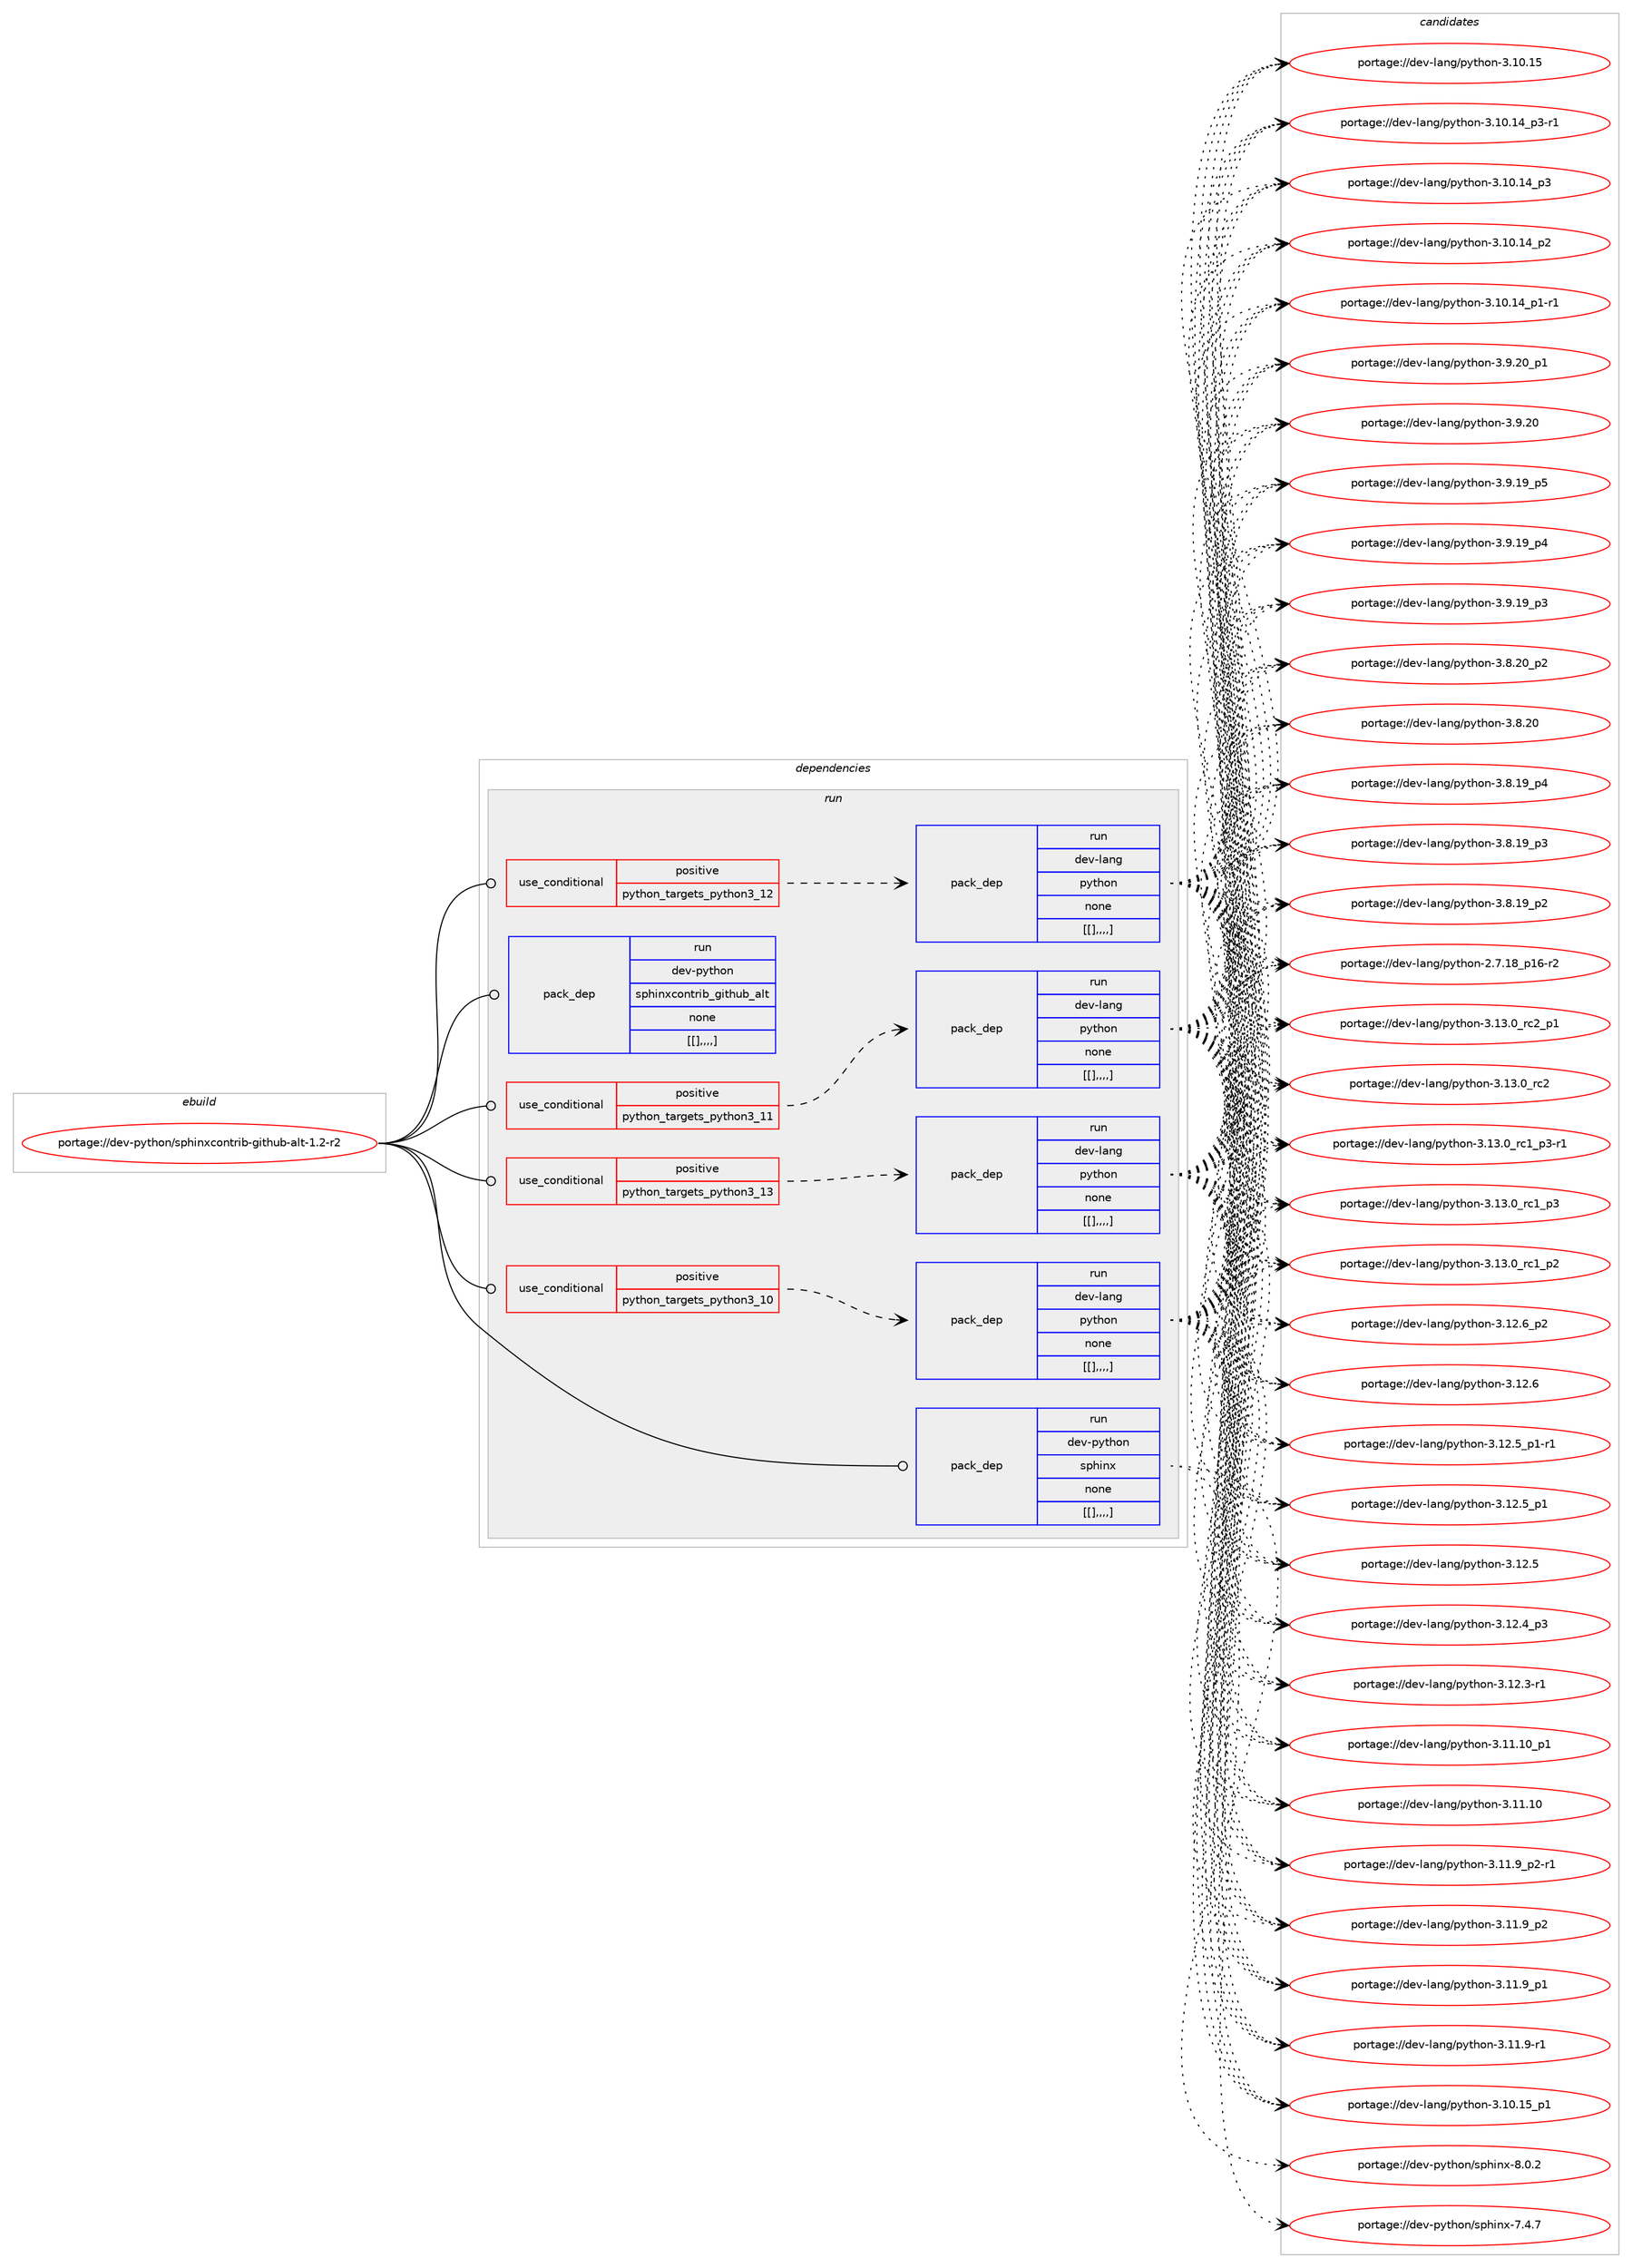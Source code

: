 digraph prolog {

# *************
# Graph options
# *************

newrank=true;
concentrate=true;
compound=true;
graph [rankdir=LR,fontname=Helvetica,fontsize=10,ranksep=1.5];#, ranksep=2.5, nodesep=0.2];
edge  [arrowhead=vee];
node  [fontname=Helvetica,fontsize=10];

# **********
# The ebuild
# **********

subgraph cluster_leftcol {
color=gray;
label=<<i>ebuild</i>>;
id [label="portage://dev-python/sphinxcontrib-github-alt-1.2-r2", color=red, width=4, href="../dev-python/sphinxcontrib-github-alt-1.2-r2.svg"];
}

# ****************
# The dependencies
# ****************

subgraph cluster_midcol {
color=gray;
label=<<i>dependencies</i>>;
subgraph cluster_compile {
fillcolor="#eeeeee";
style=filled;
label=<<i>compile</i>>;
}
subgraph cluster_compileandrun {
fillcolor="#eeeeee";
style=filled;
label=<<i>compile and run</i>>;
}
subgraph cluster_run {
fillcolor="#eeeeee";
style=filled;
label=<<i>run</i>>;
subgraph cond41603 {
dependency167384 [label=<<TABLE BORDER="0" CELLBORDER="1" CELLSPACING="0" CELLPADDING="4"><TR><TD ROWSPAN="3" CELLPADDING="10">use_conditional</TD></TR><TR><TD>positive</TD></TR><TR><TD>python_targets_python3_10</TD></TR></TABLE>>, shape=none, color=red];
subgraph pack124523 {
dependency167385 [label=<<TABLE BORDER="0" CELLBORDER="1" CELLSPACING="0" CELLPADDING="4" WIDTH="220"><TR><TD ROWSPAN="6" CELLPADDING="30">pack_dep</TD></TR><TR><TD WIDTH="110">run</TD></TR><TR><TD>dev-lang</TD></TR><TR><TD>python</TD></TR><TR><TD>none</TD></TR><TR><TD>[[],,,,]</TD></TR></TABLE>>, shape=none, color=blue];
}
dependency167384:e -> dependency167385:w [weight=20,style="dashed",arrowhead="vee"];
}
id:e -> dependency167384:w [weight=20,style="solid",arrowhead="odot"];
subgraph cond41604 {
dependency167386 [label=<<TABLE BORDER="0" CELLBORDER="1" CELLSPACING="0" CELLPADDING="4"><TR><TD ROWSPAN="3" CELLPADDING="10">use_conditional</TD></TR><TR><TD>positive</TD></TR><TR><TD>python_targets_python3_11</TD></TR></TABLE>>, shape=none, color=red];
subgraph pack124524 {
dependency167387 [label=<<TABLE BORDER="0" CELLBORDER="1" CELLSPACING="0" CELLPADDING="4" WIDTH="220"><TR><TD ROWSPAN="6" CELLPADDING="30">pack_dep</TD></TR><TR><TD WIDTH="110">run</TD></TR><TR><TD>dev-lang</TD></TR><TR><TD>python</TD></TR><TR><TD>none</TD></TR><TR><TD>[[],,,,]</TD></TR></TABLE>>, shape=none, color=blue];
}
dependency167386:e -> dependency167387:w [weight=20,style="dashed",arrowhead="vee"];
}
id:e -> dependency167386:w [weight=20,style="solid",arrowhead="odot"];
subgraph cond41605 {
dependency167388 [label=<<TABLE BORDER="0" CELLBORDER="1" CELLSPACING="0" CELLPADDING="4"><TR><TD ROWSPAN="3" CELLPADDING="10">use_conditional</TD></TR><TR><TD>positive</TD></TR><TR><TD>python_targets_python3_12</TD></TR></TABLE>>, shape=none, color=red];
subgraph pack124525 {
dependency167389 [label=<<TABLE BORDER="0" CELLBORDER="1" CELLSPACING="0" CELLPADDING="4" WIDTH="220"><TR><TD ROWSPAN="6" CELLPADDING="30">pack_dep</TD></TR><TR><TD WIDTH="110">run</TD></TR><TR><TD>dev-lang</TD></TR><TR><TD>python</TD></TR><TR><TD>none</TD></TR><TR><TD>[[],,,,]</TD></TR></TABLE>>, shape=none, color=blue];
}
dependency167388:e -> dependency167389:w [weight=20,style="dashed",arrowhead="vee"];
}
id:e -> dependency167388:w [weight=20,style="solid",arrowhead="odot"];
subgraph cond41606 {
dependency167390 [label=<<TABLE BORDER="0" CELLBORDER="1" CELLSPACING="0" CELLPADDING="4"><TR><TD ROWSPAN="3" CELLPADDING="10">use_conditional</TD></TR><TR><TD>positive</TD></TR><TR><TD>python_targets_python3_13</TD></TR></TABLE>>, shape=none, color=red];
subgraph pack124526 {
dependency167391 [label=<<TABLE BORDER="0" CELLBORDER="1" CELLSPACING="0" CELLPADDING="4" WIDTH="220"><TR><TD ROWSPAN="6" CELLPADDING="30">pack_dep</TD></TR><TR><TD WIDTH="110">run</TD></TR><TR><TD>dev-lang</TD></TR><TR><TD>python</TD></TR><TR><TD>none</TD></TR><TR><TD>[[],,,,]</TD></TR></TABLE>>, shape=none, color=blue];
}
dependency167390:e -> dependency167391:w [weight=20,style="dashed",arrowhead="vee"];
}
id:e -> dependency167390:w [weight=20,style="solid",arrowhead="odot"];
subgraph pack124527 {
dependency167392 [label=<<TABLE BORDER="0" CELLBORDER="1" CELLSPACING="0" CELLPADDING="4" WIDTH="220"><TR><TD ROWSPAN="6" CELLPADDING="30">pack_dep</TD></TR><TR><TD WIDTH="110">run</TD></TR><TR><TD>dev-python</TD></TR><TR><TD>sphinx</TD></TR><TR><TD>none</TD></TR><TR><TD>[[],,,,]</TD></TR></TABLE>>, shape=none, color=blue];
}
id:e -> dependency167392:w [weight=20,style="solid",arrowhead="odot"];
subgraph pack124528 {
dependency167393 [label=<<TABLE BORDER="0" CELLBORDER="1" CELLSPACING="0" CELLPADDING="4" WIDTH="220"><TR><TD ROWSPAN="6" CELLPADDING="30">pack_dep</TD></TR><TR><TD WIDTH="110">run</TD></TR><TR><TD>dev-python</TD></TR><TR><TD>sphinxcontrib_github_alt</TD></TR><TR><TD>none</TD></TR><TR><TD>[[],,,,]</TD></TR></TABLE>>, shape=none, color=blue];
}
id:e -> dependency167393:w [weight=20,style="solid",arrowhead="odot"];
}
}

# **************
# The candidates
# **************

subgraph cluster_choices {
rank=same;
color=gray;
label=<<i>candidates</i>>;

subgraph choice124523 {
color=black;
nodesep=1;
choice100101118451089711010347112121116104111110455146495146489511499509511249 [label="portage://dev-lang/python-3.13.0_rc2_p1", color=red, width=4,href="../dev-lang/python-3.13.0_rc2_p1.svg"];
choice10010111845108971101034711212111610411111045514649514648951149950 [label="portage://dev-lang/python-3.13.0_rc2", color=red, width=4,href="../dev-lang/python-3.13.0_rc2.svg"];
choice1001011184510897110103471121211161041111104551464951464895114994995112514511449 [label="portage://dev-lang/python-3.13.0_rc1_p3-r1", color=red, width=4,href="../dev-lang/python-3.13.0_rc1_p3-r1.svg"];
choice100101118451089711010347112121116104111110455146495146489511499499511251 [label="portage://dev-lang/python-3.13.0_rc1_p3", color=red, width=4,href="../dev-lang/python-3.13.0_rc1_p3.svg"];
choice100101118451089711010347112121116104111110455146495146489511499499511250 [label="portage://dev-lang/python-3.13.0_rc1_p2", color=red, width=4,href="../dev-lang/python-3.13.0_rc1_p2.svg"];
choice100101118451089711010347112121116104111110455146495046549511250 [label="portage://dev-lang/python-3.12.6_p2", color=red, width=4,href="../dev-lang/python-3.12.6_p2.svg"];
choice10010111845108971101034711212111610411111045514649504654 [label="portage://dev-lang/python-3.12.6", color=red, width=4,href="../dev-lang/python-3.12.6.svg"];
choice1001011184510897110103471121211161041111104551464950465395112494511449 [label="portage://dev-lang/python-3.12.5_p1-r1", color=red, width=4,href="../dev-lang/python-3.12.5_p1-r1.svg"];
choice100101118451089711010347112121116104111110455146495046539511249 [label="portage://dev-lang/python-3.12.5_p1", color=red, width=4,href="../dev-lang/python-3.12.5_p1.svg"];
choice10010111845108971101034711212111610411111045514649504653 [label="portage://dev-lang/python-3.12.5", color=red, width=4,href="../dev-lang/python-3.12.5.svg"];
choice100101118451089711010347112121116104111110455146495046529511251 [label="portage://dev-lang/python-3.12.4_p3", color=red, width=4,href="../dev-lang/python-3.12.4_p3.svg"];
choice100101118451089711010347112121116104111110455146495046514511449 [label="portage://dev-lang/python-3.12.3-r1", color=red, width=4,href="../dev-lang/python-3.12.3-r1.svg"];
choice10010111845108971101034711212111610411111045514649494649489511249 [label="portage://dev-lang/python-3.11.10_p1", color=red, width=4,href="../dev-lang/python-3.11.10_p1.svg"];
choice1001011184510897110103471121211161041111104551464949464948 [label="portage://dev-lang/python-3.11.10", color=red, width=4,href="../dev-lang/python-3.11.10.svg"];
choice1001011184510897110103471121211161041111104551464949465795112504511449 [label="portage://dev-lang/python-3.11.9_p2-r1", color=red, width=4,href="../dev-lang/python-3.11.9_p2-r1.svg"];
choice100101118451089711010347112121116104111110455146494946579511250 [label="portage://dev-lang/python-3.11.9_p2", color=red, width=4,href="../dev-lang/python-3.11.9_p2.svg"];
choice100101118451089711010347112121116104111110455146494946579511249 [label="portage://dev-lang/python-3.11.9_p1", color=red, width=4,href="../dev-lang/python-3.11.9_p1.svg"];
choice100101118451089711010347112121116104111110455146494946574511449 [label="portage://dev-lang/python-3.11.9-r1", color=red, width=4,href="../dev-lang/python-3.11.9-r1.svg"];
choice10010111845108971101034711212111610411111045514649484649539511249 [label="portage://dev-lang/python-3.10.15_p1", color=red, width=4,href="../dev-lang/python-3.10.15_p1.svg"];
choice1001011184510897110103471121211161041111104551464948464953 [label="portage://dev-lang/python-3.10.15", color=red, width=4,href="../dev-lang/python-3.10.15.svg"];
choice100101118451089711010347112121116104111110455146494846495295112514511449 [label="portage://dev-lang/python-3.10.14_p3-r1", color=red, width=4,href="../dev-lang/python-3.10.14_p3-r1.svg"];
choice10010111845108971101034711212111610411111045514649484649529511251 [label="portage://dev-lang/python-3.10.14_p3", color=red, width=4,href="../dev-lang/python-3.10.14_p3.svg"];
choice10010111845108971101034711212111610411111045514649484649529511250 [label="portage://dev-lang/python-3.10.14_p2", color=red, width=4,href="../dev-lang/python-3.10.14_p2.svg"];
choice100101118451089711010347112121116104111110455146494846495295112494511449 [label="portage://dev-lang/python-3.10.14_p1-r1", color=red, width=4,href="../dev-lang/python-3.10.14_p1-r1.svg"];
choice100101118451089711010347112121116104111110455146574650489511249 [label="portage://dev-lang/python-3.9.20_p1", color=red, width=4,href="../dev-lang/python-3.9.20_p1.svg"];
choice10010111845108971101034711212111610411111045514657465048 [label="portage://dev-lang/python-3.9.20", color=red, width=4,href="../dev-lang/python-3.9.20.svg"];
choice100101118451089711010347112121116104111110455146574649579511253 [label="portage://dev-lang/python-3.9.19_p5", color=red, width=4,href="../dev-lang/python-3.9.19_p5.svg"];
choice100101118451089711010347112121116104111110455146574649579511252 [label="portage://dev-lang/python-3.9.19_p4", color=red, width=4,href="../dev-lang/python-3.9.19_p4.svg"];
choice100101118451089711010347112121116104111110455146574649579511251 [label="portage://dev-lang/python-3.9.19_p3", color=red, width=4,href="../dev-lang/python-3.9.19_p3.svg"];
choice100101118451089711010347112121116104111110455146564650489511250 [label="portage://dev-lang/python-3.8.20_p2", color=red, width=4,href="../dev-lang/python-3.8.20_p2.svg"];
choice10010111845108971101034711212111610411111045514656465048 [label="portage://dev-lang/python-3.8.20", color=red, width=4,href="../dev-lang/python-3.8.20.svg"];
choice100101118451089711010347112121116104111110455146564649579511252 [label="portage://dev-lang/python-3.8.19_p4", color=red, width=4,href="../dev-lang/python-3.8.19_p4.svg"];
choice100101118451089711010347112121116104111110455146564649579511251 [label="portage://dev-lang/python-3.8.19_p3", color=red, width=4,href="../dev-lang/python-3.8.19_p3.svg"];
choice100101118451089711010347112121116104111110455146564649579511250 [label="portage://dev-lang/python-3.8.19_p2", color=red, width=4,href="../dev-lang/python-3.8.19_p2.svg"];
choice100101118451089711010347112121116104111110455046554649569511249544511450 [label="portage://dev-lang/python-2.7.18_p16-r2", color=red, width=4,href="../dev-lang/python-2.7.18_p16-r2.svg"];
dependency167385:e -> choice100101118451089711010347112121116104111110455146495146489511499509511249:w [style=dotted,weight="100"];
dependency167385:e -> choice10010111845108971101034711212111610411111045514649514648951149950:w [style=dotted,weight="100"];
dependency167385:e -> choice1001011184510897110103471121211161041111104551464951464895114994995112514511449:w [style=dotted,weight="100"];
dependency167385:e -> choice100101118451089711010347112121116104111110455146495146489511499499511251:w [style=dotted,weight="100"];
dependency167385:e -> choice100101118451089711010347112121116104111110455146495146489511499499511250:w [style=dotted,weight="100"];
dependency167385:e -> choice100101118451089711010347112121116104111110455146495046549511250:w [style=dotted,weight="100"];
dependency167385:e -> choice10010111845108971101034711212111610411111045514649504654:w [style=dotted,weight="100"];
dependency167385:e -> choice1001011184510897110103471121211161041111104551464950465395112494511449:w [style=dotted,weight="100"];
dependency167385:e -> choice100101118451089711010347112121116104111110455146495046539511249:w [style=dotted,weight="100"];
dependency167385:e -> choice10010111845108971101034711212111610411111045514649504653:w [style=dotted,weight="100"];
dependency167385:e -> choice100101118451089711010347112121116104111110455146495046529511251:w [style=dotted,weight="100"];
dependency167385:e -> choice100101118451089711010347112121116104111110455146495046514511449:w [style=dotted,weight="100"];
dependency167385:e -> choice10010111845108971101034711212111610411111045514649494649489511249:w [style=dotted,weight="100"];
dependency167385:e -> choice1001011184510897110103471121211161041111104551464949464948:w [style=dotted,weight="100"];
dependency167385:e -> choice1001011184510897110103471121211161041111104551464949465795112504511449:w [style=dotted,weight="100"];
dependency167385:e -> choice100101118451089711010347112121116104111110455146494946579511250:w [style=dotted,weight="100"];
dependency167385:e -> choice100101118451089711010347112121116104111110455146494946579511249:w [style=dotted,weight="100"];
dependency167385:e -> choice100101118451089711010347112121116104111110455146494946574511449:w [style=dotted,weight="100"];
dependency167385:e -> choice10010111845108971101034711212111610411111045514649484649539511249:w [style=dotted,weight="100"];
dependency167385:e -> choice1001011184510897110103471121211161041111104551464948464953:w [style=dotted,weight="100"];
dependency167385:e -> choice100101118451089711010347112121116104111110455146494846495295112514511449:w [style=dotted,weight="100"];
dependency167385:e -> choice10010111845108971101034711212111610411111045514649484649529511251:w [style=dotted,weight="100"];
dependency167385:e -> choice10010111845108971101034711212111610411111045514649484649529511250:w [style=dotted,weight="100"];
dependency167385:e -> choice100101118451089711010347112121116104111110455146494846495295112494511449:w [style=dotted,weight="100"];
dependency167385:e -> choice100101118451089711010347112121116104111110455146574650489511249:w [style=dotted,weight="100"];
dependency167385:e -> choice10010111845108971101034711212111610411111045514657465048:w [style=dotted,weight="100"];
dependency167385:e -> choice100101118451089711010347112121116104111110455146574649579511253:w [style=dotted,weight="100"];
dependency167385:e -> choice100101118451089711010347112121116104111110455146574649579511252:w [style=dotted,weight="100"];
dependency167385:e -> choice100101118451089711010347112121116104111110455146574649579511251:w [style=dotted,weight="100"];
dependency167385:e -> choice100101118451089711010347112121116104111110455146564650489511250:w [style=dotted,weight="100"];
dependency167385:e -> choice10010111845108971101034711212111610411111045514656465048:w [style=dotted,weight="100"];
dependency167385:e -> choice100101118451089711010347112121116104111110455146564649579511252:w [style=dotted,weight="100"];
dependency167385:e -> choice100101118451089711010347112121116104111110455146564649579511251:w [style=dotted,weight="100"];
dependency167385:e -> choice100101118451089711010347112121116104111110455146564649579511250:w [style=dotted,weight="100"];
dependency167385:e -> choice100101118451089711010347112121116104111110455046554649569511249544511450:w [style=dotted,weight="100"];
}
subgraph choice124524 {
color=black;
nodesep=1;
choice100101118451089711010347112121116104111110455146495146489511499509511249 [label="portage://dev-lang/python-3.13.0_rc2_p1", color=red, width=4,href="../dev-lang/python-3.13.0_rc2_p1.svg"];
choice10010111845108971101034711212111610411111045514649514648951149950 [label="portage://dev-lang/python-3.13.0_rc2", color=red, width=4,href="../dev-lang/python-3.13.0_rc2.svg"];
choice1001011184510897110103471121211161041111104551464951464895114994995112514511449 [label="portage://dev-lang/python-3.13.0_rc1_p3-r1", color=red, width=4,href="../dev-lang/python-3.13.0_rc1_p3-r1.svg"];
choice100101118451089711010347112121116104111110455146495146489511499499511251 [label="portage://dev-lang/python-3.13.0_rc1_p3", color=red, width=4,href="../dev-lang/python-3.13.0_rc1_p3.svg"];
choice100101118451089711010347112121116104111110455146495146489511499499511250 [label="portage://dev-lang/python-3.13.0_rc1_p2", color=red, width=4,href="../dev-lang/python-3.13.0_rc1_p2.svg"];
choice100101118451089711010347112121116104111110455146495046549511250 [label="portage://dev-lang/python-3.12.6_p2", color=red, width=4,href="../dev-lang/python-3.12.6_p2.svg"];
choice10010111845108971101034711212111610411111045514649504654 [label="portage://dev-lang/python-3.12.6", color=red, width=4,href="../dev-lang/python-3.12.6.svg"];
choice1001011184510897110103471121211161041111104551464950465395112494511449 [label="portage://dev-lang/python-3.12.5_p1-r1", color=red, width=4,href="../dev-lang/python-3.12.5_p1-r1.svg"];
choice100101118451089711010347112121116104111110455146495046539511249 [label="portage://dev-lang/python-3.12.5_p1", color=red, width=4,href="../dev-lang/python-3.12.5_p1.svg"];
choice10010111845108971101034711212111610411111045514649504653 [label="portage://dev-lang/python-3.12.5", color=red, width=4,href="../dev-lang/python-3.12.5.svg"];
choice100101118451089711010347112121116104111110455146495046529511251 [label="portage://dev-lang/python-3.12.4_p3", color=red, width=4,href="../dev-lang/python-3.12.4_p3.svg"];
choice100101118451089711010347112121116104111110455146495046514511449 [label="portage://dev-lang/python-3.12.3-r1", color=red, width=4,href="../dev-lang/python-3.12.3-r1.svg"];
choice10010111845108971101034711212111610411111045514649494649489511249 [label="portage://dev-lang/python-3.11.10_p1", color=red, width=4,href="../dev-lang/python-3.11.10_p1.svg"];
choice1001011184510897110103471121211161041111104551464949464948 [label="portage://dev-lang/python-3.11.10", color=red, width=4,href="../dev-lang/python-3.11.10.svg"];
choice1001011184510897110103471121211161041111104551464949465795112504511449 [label="portage://dev-lang/python-3.11.9_p2-r1", color=red, width=4,href="../dev-lang/python-3.11.9_p2-r1.svg"];
choice100101118451089711010347112121116104111110455146494946579511250 [label="portage://dev-lang/python-3.11.9_p2", color=red, width=4,href="../dev-lang/python-3.11.9_p2.svg"];
choice100101118451089711010347112121116104111110455146494946579511249 [label="portage://dev-lang/python-3.11.9_p1", color=red, width=4,href="../dev-lang/python-3.11.9_p1.svg"];
choice100101118451089711010347112121116104111110455146494946574511449 [label="portage://dev-lang/python-3.11.9-r1", color=red, width=4,href="../dev-lang/python-3.11.9-r1.svg"];
choice10010111845108971101034711212111610411111045514649484649539511249 [label="portage://dev-lang/python-3.10.15_p1", color=red, width=4,href="../dev-lang/python-3.10.15_p1.svg"];
choice1001011184510897110103471121211161041111104551464948464953 [label="portage://dev-lang/python-3.10.15", color=red, width=4,href="../dev-lang/python-3.10.15.svg"];
choice100101118451089711010347112121116104111110455146494846495295112514511449 [label="portage://dev-lang/python-3.10.14_p3-r1", color=red, width=4,href="../dev-lang/python-3.10.14_p3-r1.svg"];
choice10010111845108971101034711212111610411111045514649484649529511251 [label="portage://dev-lang/python-3.10.14_p3", color=red, width=4,href="../dev-lang/python-3.10.14_p3.svg"];
choice10010111845108971101034711212111610411111045514649484649529511250 [label="portage://dev-lang/python-3.10.14_p2", color=red, width=4,href="../dev-lang/python-3.10.14_p2.svg"];
choice100101118451089711010347112121116104111110455146494846495295112494511449 [label="portage://dev-lang/python-3.10.14_p1-r1", color=red, width=4,href="../dev-lang/python-3.10.14_p1-r1.svg"];
choice100101118451089711010347112121116104111110455146574650489511249 [label="portage://dev-lang/python-3.9.20_p1", color=red, width=4,href="../dev-lang/python-3.9.20_p1.svg"];
choice10010111845108971101034711212111610411111045514657465048 [label="portage://dev-lang/python-3.9.20", color=red, width=4,href="../dev-lang/python-3.9.20.svg"];
choice100101118451089711010347112121116104111110455146574649579511253 [label="portage://dev-lang/python-3.9.19_p5", color=red, width=4,href="../dev-lang/python-3.9.19_p5.svg"];
choice100101118451089711010347112121116104111110455146574649579511252 [label="portage://dev-lang/python-3.9.19_p4", color=red, width=4,href="../dev-lang/python-3.9.19_p4.svg"];
choice100101118451089711010347112121116104111110455146574649579511251 [label="portage://dev-lang/python-3.9.19_p3", color=red, width=4,href="../dev-lang/python-3.9.19_p3.svg"];
choice100101118451089711010347112121116104111110455146564650489511250 [label="portage://dev-lang/python-3.8.20_p2", color=red, width=4,href="../dev-lang/python-3.8.20_p2.svg"];
choice10010111845108971101034711212111610411111045514656465048 [label="portage://dev-lang/python-3.8.20", color=red, width=4,href="../dev-lang/python-3.8.20.svg"];
choice100101118451089711010347112121116104111110455146564649579511252 [label="portage://dev-lang/python-3.8.19_p4", color=red, width=4,href="../dev-lang/python-3.8.19_p4.svg"];
choice100101118451089711010347112121116104111110455146564649579511251 [label="portage://dev-lang/python-3.8.19_p3", color=red, width=4,href="../dev-lang/python-3.8.19_p3.svg"];
choice100101118451089711010347112121116104111110455146564649579511250 [label="portage://dev-lang/python-3.8.19_p2", color=red, width=4,href="../dev-lang/python-3.8.19_p2.svg"];
choice100101118451089711010347112121116104111110455046554649569511249544511450 [label="portage://dev-lang/python-2.7.18_p16-r2", color=red, width=4,href="../dev-lang/python-2.7.18_p16-r2.svg"];
dependency167387:e -> choice100101118451089711010347112121116104111110455146495146489511499509511249:w [style=dotted,weight="100"];
dependency167387:e -> choice10010111845108971101034711212111610411111045514649514648951149950:w [style=dotted,weight="100"];
dependency167387:e -> choice1001011184510897110103471121211161041111104551464951464895114994995112514511449:w [style=dotted,weight="100"];
dependency167387:e -> choice100101118451089711010347112121116104111110455146495146489511499499511251:w [style=dotted,weight="100"];
dependency167387:e -> choice100101118451089711010347112121116104111110455146495146489511499499511250:w [style=dotted,weight="100"];
dependency167387:e -> choice100101118451089711010347112121116104111110455146495046549511250:w [style=dotted,weight="100"];
dependency167387:e -> choice10010111845108971101034711212111610411111045514649504654:w [style=dotted,weight="100"];
dependency167387:e -> choice1001011184510897110103471121211161041111104551464950465395112494511449:w [style=dotted,weight="100"];
dependency167387:e -> choice100101118451089711010347112121116104111110455146495046539511249:w [style=dotted,weight="100"];
dependency167387:e -> choice10010111845108971101034711212111610411111045514649504653:w [style=dotted,weight="100"];
dependency167387:e -> choice100101118451089711010347112121116104111110455146495046529511251:w [style=dotted,weight="100"];
dependency167387:e -> choice100101118451089711010347112121116104111110455146495046514511449:w [style=dotted,weight="100"];
dependency167387:e -> choice10010111845108971101034711212111610411111045514649494649489511249:w [style=dotted,weight="100"];
dependency167387:e -> choice1001011184510897110103471121211161041111104551464949464948:w [style=dotted,weight="100"];
dependency167387:e -> choice1001011184510897110103471121211161041111104551464949465795112504511449:w [style=dotted,weight="100"];
dependency167387:e -> choice100101118451089711010347112121116104111110455146494946579511250:w [style=dotted,weight="100"];
dependency167387:e -> choice100101118451089711010347112121116104111110455146494946579511249:w [style=dotted,weight="100"];
dependency167387:e -> choice100101118451089711010347112121116104111110455146494946574511449:w [style=dotted,weight="100"];
dependency167387:e -> choice10010111845108971101034711212111610411111045514649484649539511249:w [style=dotted,weight="100"];
dependency167387:e -> choice1001011184510897110103471121211161041111104551464948464953:w [style=dotted,weight="100"];
dependency167387:e -> choice100101118451089711010347112121116104111110455146494846495295112514511449:w [style=dotted,weight="100"];
dependency167387:e -> choice10010111845108971101034711212111610411111045514649484649529511251:w [style=dotted,weight="100"];
dependency167387:e -> choice10010111845108971101034711212111610411111045514649484649529511250:w [style=dotted,weight="100"];
dependency167387:e -> choice100101118451089711010347112121116104111110455146494846495295112494511449:w [style=dotted,weight="100"];
dependency167387:e -> choice100101118451089711010347112121116104111110455146574650489511249:w [style=dotted,weight="100"];
dependency167387:e -> choice10010111845108971101034711212111610411111045514657465048:w [style=dotted,weight="100"];
dependency167387:e -> choice100101118451089711010347112121116104111110455146574649579511253:w [style=dotted,weight="100"];
dependency167387:e -> choice100101118451089711010347112121116104111110455146574649579511252:w [style=dotted,weight="100"];
dependency167387:e -> choice100101118451089711010347112121116104111110455146574649579511251:w [style=dotted,weight="100"];
dependency167387:e -> choice100101118451089711010347112121116104111110455146564650489511250:w [style=dotted,weight="100"];
dependency167387:e -> choice10010111845108971101034711212111610411111045514656465048:w [style=dotted,weight="100"];
dependency167387:e -> choice100101118451089711010347112121116104111110455146564649579511252:w [style=dotted,weight="100"];
dependency167387:e -> choice100101118451089711010347112121116104111110455146564649579511251:w [style=dotted,weight="100"];
dependency167387:e -> choice100101118451089711010347112121116104111110455146564649579511250:w [style=dotted,weight="100"];
dependency167387:e -> choice100101118451089711010347112121116104111110455046554649569511249544511450:w [style=dotted,weight="100"];
}
subgraph choice124525 {
color=black;
nodesep=1;
choice100101118451089711010347112121116104111110455146495146489511499509511249 [label="portage://dev-lang/python-3.13.0_rc2_p1", color=red, width=4,href="../dev-lang/python-3.13.0_rc2_p1.svg"];
choice10010111845108971101034711212111610411111045514649514648951149950 [label="portage://dev-lang/python-3.13.0_rc2", color=red, width=4,href="../dev-lang/python-3.13.0_rc2.svg"];
choice1001011184510897110103471121211161041111104551464951464895114994995112514511449 [label="portage://dev-lang/python-3.13.0_rc1_p3-r1", color=red, width=4,href="../dev-lang/python-3.13.0_rc1_p3-r1.svg"];
choice100101118451089711010347112121116104111110455146495146489511499499511251 [label="portage://dev-lang/python-3.13.0_rc1_p3", color=red, width=4,href="../dev-lang/python-3.13.0_rc1_p3.svg"];
choice100101118451089711010347112121116104111110455146495146489511499499511250 [label="portage://dev-lang/python-3.13.0_rc1_p2", color=red, width=4,href="../dev-lang/python-3.13.0_rc1_p2.svg"];
choice100101118451089711010347112121116104111110455146495046549511250 [label="portage://dev-lang/python-3.12.6_p2", color=red, width=4,href="../dev-lang/python-3.12.6_p2.svg"];
choice10010111845108971101034711212111610411111045514649504654 [label="portage://dev-lang/python-3.12.6", color=red, width=4,href="../dev-lang/python-3.12.6.svg"];
choice1001011184510897110103471121211161041111104551464950465395112494511449 [label="portage://dev-lang/python-3.12.5_p1-r1", color=red, width=4,href="../dev-lang/python-3.12.5_p1-r1.svg"];
choice100101118451089711010347112121116104111110455146495046539511249 [label="portage://dev-lang/python-3.12.5_p1", color=red, width=4,href="../dev-lang/python-3.12.5_p1.svg"];
choice10010111845108971101034711212111610411111045514649504653 [label="portage://dev-lang/python-3.12.5", color=red, width=4,href="../dev-lang/python-3.12.5.svg"];
choice100101118451089711010347112121116104111110455146495046529511251 [label="portage://dev-lang/python-3.12.4_p3", color=red, width=4,href="../dev-lang/python-3.12.4_p3.svg"];
choice100101118451089711010347112121116104111110455146495046514511449 [label="portage://dev-lang/python-3.12.3-r1", color=red, width=4,href="../dev-lang/python-3.12.3-r1.svg"];
choice10010111845108971101034711212111610411111045514649494649489511249 [label="portage://dev-lang/python-3.11.10_p1", color=red, width=4,href="../dev-lang/python-3.11.10_p1.svg"];
choice1001011184510897110103471121211161041111104551464949464948 [label="portage://dev-lang/python-3.11.10", color=red, width=4,href="../dev-lang/python-3.11.10.svg"];
choice1001011184510897110103471121211161041111104551464949465795112504511449 [label="portage://dev-lang/python-3.11.9_p2-r1", color=red, width=4,href="../dev-lang/python-3.11.9_p2-r1.svg"];
choice100101118451089711010347112121116104111110455146494946579511250 [label="portage://dev-lang/python-3.11.9_p2", color=red, width=4,href="../dev-lang/python-3.11.9_p2.svg"];
choice100101118451089711010347112121116104111110455146494946579511249 [label="portage://dev-lang/python-3.11.9_p1", color=red, width=4,href="../dev-lang/python-3.11.9_p1.svg"];
choice100101118451089711010347112121116104111110455146494946574511449 [label="portage://dev-lang/python-3.11.9-r1", color=red, width=4,href="../dev-lang/python-3.11.9-r1.svg"];
choice10010111845108971101034711212111610411111045514649484649539511249 [label="portage://dev-lang/python-3.10.15_p1", color=red, width=4,href="../dev-lang/python-3.10.15_p1.svg"];
choice1001011184510897110103471121211161041111104551464948464953 [label="portage://dev-lang/python-3.10.15", color=red, width=4,href="../dev-lang/python-3.10.15.svg"];
choice100101118451089711010347112121116104111110455146494846495295112514511449 [label="portage://dev-lang/python-3.10.14_p3-r1", color=red, width=4,href="../dev-lang/python-3.10.14_p3-r1.svg"];
choice10010111845108971101034711212111610411111045514649484649529511251 [label="portage://dev-lang/python-3.10.14_p3", color=red, width=4,href="../dev-lang/python-3.10.14_p3.svg"];
choice10010111845108971101034711212111610411111045514649484649529511250 [label="portage://dev-lang/python-3.10.14_p2", color=red, width=4,href="../dev-lang/python-3.10.14_p2.svg"];
choice100101118451089711010347112121116104111110455146494846495295112494511449 [label="portage://dev-lang/python-3.10.14_p1-r1", color=red, width=4,href="../dev-lang/python-3.10.14_p1-r1.svg"];
choice100101118451089711010347112121116104111110455146574650489511249 [label="portage://dev-lang/python-3.9.20_p1", color=red, width=4,href="../dev-lang/python-3.9.20_p1.svg"];
choice10010111845108971101034711212111610411111045514657465048 [label="portage://dev-lang/python-3.9.20", color=red, width=4,href="../dev-lang/python-3.9.20.svg"];
choice100101118451089711010347112121116104111110455146574649579511253 [label="portage://dev-lang/python-3.9.19_p5", color=red, width=4,href="../dev-lang/python-3.9.19_p5.svg"];
choice100101118451089711010347112121116104111110455146574649579511252 [label="portage://dev-lang/python-3.9.19_p4", color=red, width=4,href="../dev-lang/python-3.9.19_p4.svg"];
choice100101118451089711010347112121116104111110455146574649579511251 [label="portage://dev-lang/python-3.9.19_p3", color=red, width=4,href="../dev-lang/python-3.9.19_p3.svg"];
choice100101118451089711010347112121116104111110455146564650489511250 [label="portage://dev-lang/python-3.8.20_p2", color=red, width=4,href="../dev-lang/python-3.8.20_p2.svg"];
choice10010111845108971101034711212111610411111045514656465048 [label="portage://dev-lang/python-3.8.20", color=red, width=4,href="../dev-lang/python-3.8.20.svg"];
choice100101118451089711010347112121116104111110455146564649579511252 [label="portage://dev-lang/python-3.8.19_p4", color=red, width=4,href="../dev-lang/python-3.8.19_p4.svg"];
choice100101118451089711010347112121116104111110455146564649579511251 [label="portage://dev-lang/python-3.8.19_p3", color=red, width=4,href="../dev-lang/python-3.8.19_p3.svg"];
choice100101118451089711010347112121116104111110455146564649579511250 [label="portage://dev-lang/python-3.8.19_p2", color=red, width=4,href="../dev-lang/python-3.8.19_p2.svg"];
choice100101118451089711010347112121116104111110455046554649569511249544511450 [label="portage://dev-lang/python-2.7.18_p16-r2", color=red, width=4,href="../dev-lang/python-2.7.18_p16-r2.svg"];
dependency167389:e -> choice100101118451089711010347112121116104111110455146495146489511499509511249:w [style=dotted,weight="100"];
dependency167389:e -> choice10010111845108971101034711212111610411111045514649514648951149950:w [style=dotted,weight="100"];
dependency167389:e -> choice1001011184510897110103471121211161041111104551464951464895114994995112514511449:w [style=dotted,weight="100"];
dependency167389:e -> choice100101118451089711010347112121116104111110455146495146489511499499511251:w [style=dotted,weight="100"];
dependency167389:e -> choice100101118451089711010347112121116104111110455146495146489511499499511250:w [style=dotted,weight="100"];
dependency167389:e -> choice100101118451089711010347112121116104111110455146495046549511250:w [style=dotted,weight="100"];
dependency167389:e -> choice10010111845108971101034711212111610411111045514649504654:w [style=dotted,weight="100"];
dependency167389:e -> choice1001011184510897110103471121211161041111104551464950465395112494511449:w [style=dotted,weight="100"];
dependency167389:e -> choice100101118451089711010347112121116104111110455146495046539511249:w [style=dotted,weight="100"];
dependency167389:e -> choice10010111845108971101034711212111610411111045514649504653:w [style=dotted,weight="100"];
dependency167389:e -> choice100101118451089711010347112121116104111110455146495046529511251:w [style=dotted,weight="100"];
dependency167389:e -> choice100101118451089711010347112121116104111110455146495046514511449:w [style=dotted,weight="100"];
dependency167389:e -> choice10010111845108971101034711212111610411111045514649494649489511249:w [style=dotted,weight="100"];
dependency167389:e -> choice1001011184510897110103471121211161041111104551464949464948:w [style=dotted,weight="100"];
dependency167389:e -> choice1001011184510897110103471121211161041111104551464949465795112504511449:w [style=dotted,weight="100"];
dependency167389:e -> choice100101118451089711010347112121116104111110455146494946579511250:w [style=dotted,weight="100"];
dependency167389:e -> choice100101118451089711010347112121116104111110455146494946579511249:w [style=dotted,weight="100"];
dependency167389:e -> choice100101118451089711010347112121116104111110455146494946574511449:w [style=dotted,weight="100"];
dependency167389:e -> choice10010111845108971101034711212111610411111045514649484649539511249:w [style=dotted,weight="100"];
dependency167389:e -> choice1001011184510897110103471121211161041111104551464948464953:w [style=dotted,weight="100"];
dependency167389:e -> choice100101118451089711010347112121116104111110455146494846495295112514511449:w [style=dotted,weight="100"];
dependency167389:e -> choice10010111845108971101034711212111610411111045514649484649529511251:w [style=dotted,weight="100"];
dependency167389:e -> choice10010111845108971101034711212111610411111045514649484649529511250:w [style=dotted,weight="100"];
dependency167389:e -> choice100101118451089711010347112121116104111110455146494846495295112494511449:w [style=dotted,weight="100"];
dependency167389:e -> choice100101118451089711010347112121116104111110455146574650489511249:w [style=dotted,weight="100"];
dependency167389:e -> choice10010111845108971101034711212111610411111045514657465048:w [style=dotted,weight="100"];
dependency167389:e -> choice100101118451089711010347112121116104111110455146574649579511253:w [style=dotted,weight="100"];
dependency167389:e -> choice100101118451089711010347112121116104111110455146574649579511252:w [style=dotted,weight="100"];
dependency167389:e -> choice100101118451089711010347112121116104111110455146574649579511251:w [style=dotted,weight="100"];
dependency167389:e -> choice100101118451089711010347112121116104111110455146564650489511250:w [style=dotted,weight="100"];
dependency167389:e -> choice10010111845108971101034711212111610411111045514656465048:w [style=dotted,weight="100"];
dependency167389:e -> choice100101118451089711010347112121116104111110455146564649579511252:w [style=dotted,weight="100"];
dependency167389:e -> choice100101118451089711010347112121116104111110455146564649579511251:w [style=dotted,weight="100"];
dependency167389:e -> choice100101118451089711010347112121116104111110455146564649579511250:w [style=dotted,weight="100"];
dependency167389:e -> choice100101118451089711010347112121116104111110455046554649569511249544511450:w [style=dotted,weight="100"];
}
subgraph choice124526 {
color=black;
nodesep=1;
choice100101118451089711010347112121116104111110455146495146489511499509511249 [label="portage://dev-lang/python-3.13.0_rc2_p1", color=red, width=4,href="../dev-lang/python-3.13.0_rc2_p1.svg"];
choice10010111845108971101034711212111610411111045514649514648951149950 [label="portage://dev-lang/python-3.13.0_rc2", color=red, width=4,href="../dev-lang/python-3.13.0_rc2.svg"];
choice1001011184510897110103471121211161041111104551464951464895114994995112514511449 [label="portage://dev-lang/python-3.13.0_rc1_p3-r1", color=red, width=4,href="../dev-lang/python-3.13.0_rc1_p3-r1.svg"];
choice100101118451089711010347112121116104111110455146495146489511499499511251 [label="portage://dev-lang/python-3.13.0_rc1_p3", color=red, width=4,href="../dev-lang/python-3.13.0_rc1_p3.svg"];
choice100101118451089711010347112121116104111110455146495146489511499499511250 [label="portage://dev-lang/python-3.13.0_rc1_p2", color=red, width=4,href="../dev-lang/python-3.13.0_rc1_p2.svg"];
choice100101118451089711010347112121116104111110455146495046549511250 [label="portage://dev-lang/python-3.12.6_p2", color=red, width=4,href="../dev-lang/python-3.12.6_p2.svg"];
choice10010111845108971101034711212111610411111045514649504654 [label="portage://dev-lang/python-3.12.6", color=red, width=4,href="../dev-lang/python-3.12.6.svg"];
choice1001011184510897110103471121211161041111104551464950465395112494511449 [label="portage://dev-lang/python-3.12.5_p1-r1", color=red, width=4,href="../dev-lang/python-3.12.5_p1-r1.svg"];
choice100101118451089711010347112121116104111110455146495046539511249 [label="portage://dev-lang/python-3.12.5_p1", color=red, width=4,href="../dev-lang/python-3.12.5_p1.svg"];
choice10010111845108971101034711212111610411111045514649504653 [label="portage://dev-lang/python-3.12.5", color=red, width=4,href="../dev-lang/python-3.12.5.svg"];
choice100101118451089711010347112121116104111110455146495046529511251 [label="portage://dev-lang/python-3.12.4_p3", color=red, width=4,href="../dev-lang/python-3.12.4_p3.svg"];
choice100101118451089711010347112121116104111110455146495046514511449 [label="portage://dev-lang/python-3.12.3-r1", color=red, width=4,href="../dev-lang/python-3.12.3-r1.svg"];
choice10010111845108971101034711212111610411111045514649494649489511249 [label="portage://dev-lang/python-3.11.10_p1", color=red, width=4,href="../dev-lang/python-3.11.10_p1.svg"];
choice1001011184510897110103471121211161041111104551464949464948 [label="portage://dev-lang/python-3.11.10", color=red, width=4,href="../dev-lang/python-3.11.10.svg"];
choice1001011184510897110103471121211161041111104551464949465795112504511449 [label="portage://dev-lang/python-3.11.9_p2-r1", color=red, width=4,href="../dev-lang/python-3.11.9_p2-r1.svg"];
choice100101118451089711010347112121116104111110455146494946579511250 [label="portage://dev-lang/python-3.11.9_p2", color=red, width=4,href="../dev-lang/python-3.11.9_p2.svg"];
choice100101118451089711010347112121116104111110455146494946579511249 [label="portage://dev-lang/python-3.11.9_p1", color=red, width=4,href="../dev-lang/python-3.11.9_p1.svg"];
choice100101118451089711010347112121116104111110455146494946574511449 [label="portage://dev-lang/python-3.11.9-r1", color=red, width=4,href="../dev-lang/python-3.11.9-r1.svg"];
choice10010111845108971101034711212111610411111045514649484649539511249 [label="portage://dev-lang/python-3.10.15_p1", color=red, width=4,href="../dev-lang/python-3.10.15_p1.svg"];
choice1001011184510897110103471121211161041111104551464948464953 [label="portage://dev-lang/python-3.10.15", color=red, width=4,href="../dev-lang/python-3.10.15.svg"];
choice100101118451089711010347112121116104111110455146494846495295112514511449 [label="portage://dev-lang/python-3.10.14_p3-r1", color=red, width=4,href="../dev-lang/python-3.10.14_p3-r1.svg"];
choice10010111845108971101034711212111610411111045514649484649529511251 [label="portage://dev-lang/python-3.10.14_p3", color=red, width=4,href="../dev-lang/python-3.10.14_p3.svg"];
choice10010111845108971101034711212111610411111045514649484649529511250 [label="portage://dev-lang/python-3.10.14_p2", color=red, width=4,href="../dev-lang/python-3.10.14_p2.svg"];
choice100101118451089711010347112121116104111110455146494846495295112494511449 [label="portage://dev-lang/python-3.10.14_p1-r1", color=red, width=4,href="../dev-lang/python-3.10.14_p1-r1.svg"];
choice100101118451089711010347112121116104111110455146574650489511249 [label="portage://dev-lang/python-3.9.20_p1", color=red, width=4,href="../dev-lang/python-3.9.20_p1.svg"];
choice10010111845108971101034711212111610411111045514657465048 [label="portage://dev-lang/python-3.9.20", color=red, width=4,href="../dev-lang/python-3.9.20.svg"];
choice100101118451089711010347112121116104111110455146574649579511253 [label="portage://dev-lang/python-3.9.19_p5", color=red, width=4,href="../dev-lang/python-3.9.19_p5.svg"];
choice100101118451089711010347112121116104111110455146574649579511252 [label="portage://dev-lang/python-3.9.19_p4", color=red, width=4,href="../dev-lang/python-3.9.19_p4.svg"];
choice100101118451089711010347112121116104111110455146574649579511251 [label="portage://dev-lang/python-3.9.19_p3", color=red, width=4,href="../dev-lang/python-3.9.19_p3.svg"];
choice100101118451089711010347112121116104111110455146564650489511250 [label="portage://dev-lang/python-3.8.20_p2", color=red, width=4,href="../dev-lang/python-3.8.20_p2.svg"];
choice10010111845108971101034711212111610411111045514656465048 [label="portage://dev-lang/python-3.8.20", color=red, width=4,href="../dev-lang/python-3.8.20.svg"];
choice100101118451089711010347112121116104111110455146564649579511252 [label="portage://dev-lang/python-3.8.19_p4", color=red, width=4,href="../dev-lang/python-3.8.19_p4.svg"];
choice100101118451089711010347112121116104111110455146564649579511251 [label="portage://dev-lang/python-3.8.19_p3", color=red, width=4,href="../dev-lang/python-3.8.19_p3.svg"];
choice100101118451089711010347112121116104111110455146564649579511250 [label="portage://dev-lang/python-3.8.19_p2", color=red, width=4,href="../dev-lang/python-3.8.19_p2.svg"];
choice100101118451089711010347112121116104111110455046554649569511249544511450 [label="portage://dev-lang/python-2.7.18_p16-r2", color=red, width=4,href="../dev-lang/python-2.7.18_p16-r2.svg"];
dependency167391:e -> choice100101118451089711010347112121116104111110455146495146489511499509511249:w [style=dotted,weight="100"];
dependency167391:e -> choice10010111845108971101034711212111610411111045514649514648951149950:w [style=dotted,weight="100"];
dependency167391:e -> choice1001011184510897110103471121211161041111104551464951464895114994995112514511449:w [style=dotted,weight="100"];
dependency167391:e -> choice100101118451089711010347112121116104111110455146495146489511499499511251:w [style=dotted,weight="100"];
dependency167391:e -> choice100101118451089711010347112121116104111110455146495146489511499499511250:w [style=dotted,weight="100"];
dependency167391:e -> choice100101118451089711010347112121116104111110455146495046549511250:w [style=dotted,weight="100"];
dependency167391:e -> choice10010111845108971101034711212111610411111045514649504654:w [style=dotted,weight="100"];
dependency167391:e -> choice1001011184510897110103471121211161041111104551464950465395112494511449:w [style=dotted,weight="100"];
dependency167391:e -> choice100101118451089711010347112121116104111110455146495046539511249:w [style=dotted,weight="100"];
dependency167391:e -> choice10010111845108971101034711212111610411111045514649504653:w [style=dotted,weight="100"];
dependency167391:e -> choice100101118451089711010347112121116104111110455146495046529511251:w [style=dotted,weight="100"];
dependency167391:e -> choice100101118451089711010347112121116104111110455146495046514511449:w [style=dotted,weight="100"];
dependency167391:e -> choice10010111845108971101034711212111610411111045514649494649489511249:w [style=dotted,weight="100"];
dependency167391:e -> choice1001011184510897110103471121211161041111104551464949464948:w [style=dotted,weight="100"];
dependency167391:e -> choice1001011184510897110103471121211161041111104551464949465795112504511449:w [style=dotted,weight="100"];
dependency167391:e -> choice100101118451089711010347112121116104111110455146494946579511250:w [style=dotted,weight="100"];
dependency167391:e -> choice100101118451089711010347112121116104111110455146494946579511249:w [style=dotted,weight="100"];
dependency167391:e -> choice100101118451089711010347112121116104111110455146494946574511449:w [style=dotted,weight="100"];
dependency167391:e -> choice10010111845108971101034711212111610411111045514649484649539511249:w [style=dotted,weight="100"];
dependency167391:e -> choice1001011184510897110103471121211161041111104551464948464953:w [style=dotted,weight="100"];
dependency167391:e -> choice100101118451089711010347112121116104111110455146494846495295112514511449:w [style=dotted,weight="100"];
dependency167391:e -> choice10010111845108971101034711212111610411111045514649484649529511251:w [style=dotted,weight="100"];
dependency167391:e -> choice10010111845108971101034711212111610411111045514649484649529511250:w [style=dotted,weight="100"];
dependency167391:e -> choice100101118451089711010347112121116104111110455146494846495295112494511449:w [style=dotted,weight="100"];
dependency167391:e -> choice100101118451089711010347112121116104111110455146574650489511249:w [style=dotted,weight="100"];
dependency167391:e -> choice10010111845108971101034711212111610411111045514657465048:w [style=dotted,weight="100"];
dependency167391:e -> choice100101118451089711010347112121116104111110455146574649579511253:w [style=dotted,weight="100"];
dependency167391:e -> choice100101118451089711010347112121116104111110455146574649579511252:w [style=dotted,weight="100"];
dependency167391:e -> choice100101118451089711010347112121116104111110455146574649579511251:w [style=dotted,weight="100"];
dependency167391:e -> choice100101118451089711010347112121116104111110455146564650489511250:w [style=dotted,weight="100"];
dependency167391:e -> choice10010111845108971101034711212111610411111045514656465048:w [style=dotted,weight="100"];
dependency167391:e -> choice100101118451089711010347112121116104111110455146564649579511252:w [style=dotted,weight="100"];
dependency167391:e -> choice100101118451089711010347112121116104111110455146564649579511251:w [style=dotted,weight="100"];
dependency167391:e -> choice100101118451089711010347112121116104111110455146564649579511250:w [style=dotted,weight="100"];
dependency167391:e -> choice100101118451089711010347112121116104111110455046554649569511249544511450:w [style=dotted,weight="100"];
}
subgraph choice124527 {
color=black;
nodesep=1;
choice1001011184511212111610411111047115112104105110120455646484650 [label="portage://dev-python/sphinx-8.0.2", color=red, width=4,href="../dev-python/sphinx-8.0.2.svg"];
choice1001011184511212111610411111047115112104105110120455546524655 [label="portage://dev-python/sphinx-7.4.7", color=red, width=4,href="../dev-python/sphinx-7.4.7.svg"];
dependency167392:e -> choice1001011184511212111610411111047115112104105110120455646484650:w [style=dotted,weight="100"];
dependency167392:e -> choice1001011184511212111610411111047115112104105110120455546524655:w [style=dotted,weight="100"];
}
subgraph choice124528 {
color=black;
nodesep=1;
}
}

}
